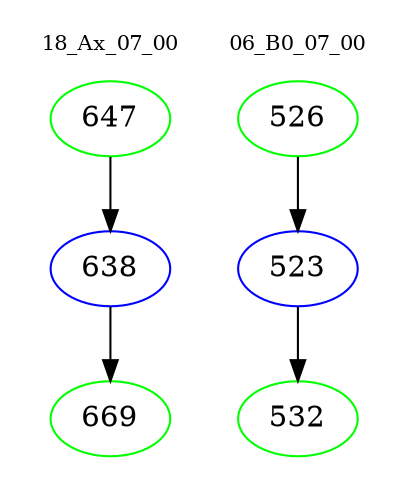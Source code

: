 digraph{
subgraph cluster_0 {
color = white
label = "18_Ax_07_00";
fontsize=10;
T0_647 [label="647", color="green"]
T0_647 -> T0_638 [color="black"]
T0_638 [label="638", color="blue"]
T0_638 -> T0_669 [color="black"]
T0_669 [label="669", color="green"]
}
subgraph cluster_1 {
color = white
label = "06_B0_07_00";
fontsize=10;
T1_526 [label="526", color="green"]
T1_526 -> T1_523 [color="black"]
T1_523 [label="523", color="blue"]
T1_523 -> T1_532 [color="black"]
T1_532 [label="532", color="green"]
}
}
